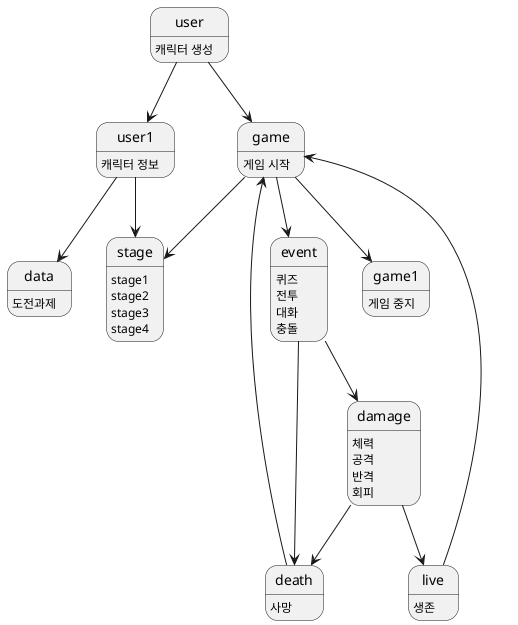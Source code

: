 @startuml
state user : 캐릭터 생성
state user1: 캐릭터 정보
game : 게임 시작
game1 : 게임 중지
data : 도전과제

user --> user1
user --> game
game --> stage
game --> game1
user1 --> stage
user1 --> data
game --> event
event --> damage
damage --> death
damage --> live
death --> game
event -->death
live --> game

state stage : stage1
state stage : stage2
state stage : stage3
state stage : stage4

state event: 퀴즈 
state event: 전투
state event: 대화
state event: 충돌

state damage : 체력
state damage : 공격
state damage : 반격
state damage : 회피

state death : 사망
state live : 생존

@enduml